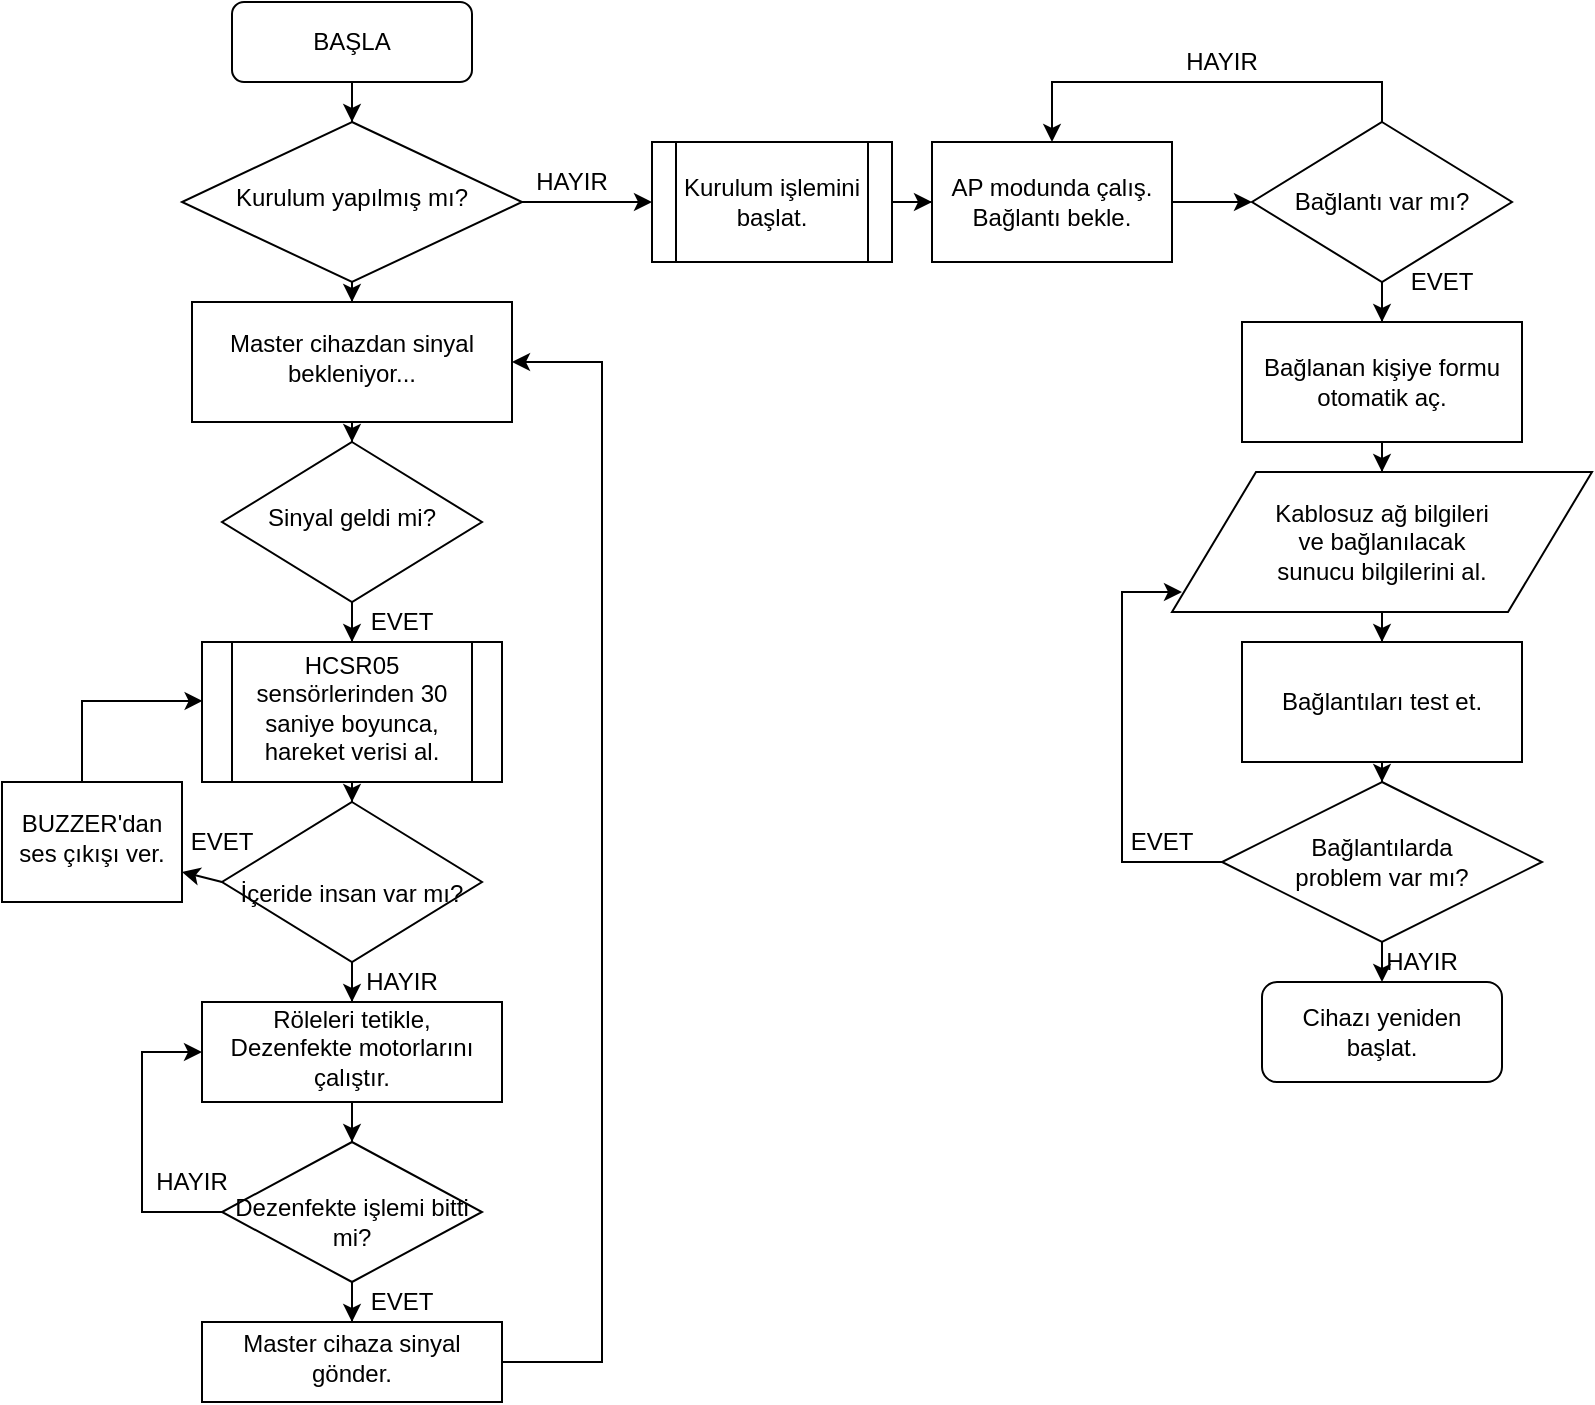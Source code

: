 <mxfile version="14.2.9" type="github">
  <diagram id="C5RBs43oDa-KdzZeNtuy" name="Page-1">
    <mxGraphModel dx="918" dy="448" grid="1" gridSize="10" guides="1" tooltips="1" connect="1" arrows="1" fold="1" page="1" pageScale="1" pageWidth="827" pageHeight="1169" math="0" shadow="0">
      <root>
        <mxCell id="WIyWlLk6GJQsqaUBKTNV-0" />
        <mxCell id="WIyWlLk6GJQsqaUBKTNV-1" parent="WIyWlLk6GJQsqaUBKTNV-0" />
        <mxCell id="k8J-BfT9J23FdX3bnyfp-30" style="edgeStyle=orthogonalEdgeStyle;rounded=0;orthogonalLoop=1;jettySize=auto;html=1;entryX=0.5;entryY=0;entryDx=0;entryDy=0;" edge="1" parent="WIyWlLk6GJQsqaUBKTNV-1" source="k8J-BfT9J23FdX3bnyfp-0" target="k8J-BfT9J23FdX3bnyfp-8">
          <mxGeometry relative="1" as="geometry" />
        </mxCell>
        <mxCell id="k8J-BfT9J23FdX3bnyfp-0" value="&lt;div&gt;BAŞLA&lt;/div&gt;" style="rounded=1;whiteSpace=wrap;html=1;" vertex="1" parent="WIyWlLk6GJQsqaUBKTNV-1">
          <mxGeometry x="245" y="50" width="120" height="40" as="geometry" />
        </mxCell>
        <mxCell id="k8J-BfT9J23FdX3bnyfp-7" style="edgeStyle=orthogonalEdgeStyle;rounded=0;orthogonalLoop=1;jettySize=auto;html=1;entryX=0;entryY=0.5;entryDx=0;entryDy=0;" edge="1" parent="WIyWlLk6GJQsqaUBKTNV-1" source="k8J-BfT9J23FdX3bnyfp-8" target="k8J-BfT9J23FdX3bnyfp-11">
          <mxGeometry relative="1" as="geometry" />
        </mxCell>
        <mxCell id="k8J-BfT9J23FdX3bnyfp-33" value="" style="edgeStyle=orthogonalEdgeStyle;rounded=0;orthogonalLoop=1;jettySize=auto;html=1;" edge="1" parent="WIyWlLk6GJQsqaUBKTNV-1" source="k8J-BfT9J23FdX3bnyfp-8" target="k8J-BfT9J23FdX3bnyfp-32">
          <mxGeometry relative="1" as="geometry" />
        </mxCell>
        <mxCell id="k8J-BfT9J23FdX3bnyfp-8" value="Kurulum yapılmış mı?" style="rhombus;whiteSpace=wrap;html=1;shadow=0;fontFamily=Helvetica;fontSize=12;align=center;strokeWidth=1;spacing=6;spacingTop=-4;" vertex="1" parent="WIyWlLk6GJQsqaUBKTNV-1">
          <mxGeometry x="220" y="110" width="170" height="80" as="geometry" />
        </mxCell>
        <mxCell id="k8J-BfT9J23FdX3bnyfp-9" value="&lt;div&gt;HAYIR&lt;/div&gt;" style="text;html=1;strokeColor=none;fillColor=none;align=center;verticalAlign=middle;whiteSpace=wrap;rounded=0;" vertex="1" parent="WIyWlLk6GJQsqaUBKTNV-1">
          <mxGeometry x="395" y="130" width="40" height="20" as="geometry" />
        </mxCell>
        <mxCell id="k8J-BfT9J23FdX3bnyfp-10" style="edgeStyle=orthogonalEdgeStyle;rounded=0;orthogonalLoop=1;jettySize=auto;html=1;" edge="1" parent="WIyWlLk6GJQsqaUBKTNV-1" source="k8J-BfT9J23FdX3bnyfp-11" target="k8J-BfT9J23FdX3bnyfp-13">
          <mxGeometry relative="1" as="geometry">
            <mxPoint x="625" y="150" as="targetPoint" />
          </mxGeometry>
        </mxCell>
        <mxCell id="k8J-BfT9J23FdX3bnyfp-11" value="Kurulum işlemini başlat." style="shape=process;whiteSpace=wrap;html=1;backgroundOutline=1;" vertex="1" parent="WIyWlLk6GJQsqaUBKTNV-1">
          <mxGeometry x="455" y="120" width="120" height="60" as="geometry" />
        </mxCell>
        <mxCell id="k8J-BfT9J23FdX3bnyfp-12" style="edgeStyle=orthogonalEdgeStyle;rounded=0;orthogonalLoop=1;jettySize=auto;html=1;" edge="1" parent="WIyWlLk6GJQsqaUBKTNV-1" source="k8J-BfT9J23FdX3bnyfp-13" target="k8J-BfT9J23FdX3bnyfp-16">
          <mxGeometry relative="1" as="geometry" />
        </mxCell>
        <mxCell id="k8J-BfT9J23FdX3bnyfp-13" value="AP modunda çalış.&lt;br&gt;&lt;div&gt;Bağlantı bekle.&lt;/div&gt;" style="rounded=0;whiteSpace=wrap;html=1;" vertex="1" parent="WIyWlLk6GJQsqaUBKTNV-1">
          <mxGeometry x="595" y="120" width="120" height="60" as="geometry" />
        </mxCell>
        <mxCell id="k8J-BfT9J23FdX3bnyfp-14" style="edgeStyle=orthogonalEdgeStyle;rounded=0;orthogonalLoop=1;jettySize=auto;html=1;entryX=0.5;entryY=0;entryDx=0;entryDy=0;" edge="1" parent="WIyWlLk6GJQsqaUBKTNV-1" source="k8J-BfT9J23FdX3bnyfp-16" target="k8J-BfT9J23FdX3bnyfp-13">
          <mxGeometry relative="1" as="geometry">
            <mxPoint x="820" y="30" as="targetPoint" />
            <Array as="points">
              <mxPoint x="820" y="90" />
              <mxPoint x="655" y="90" />
            </Array>
          </mxGeometry>
        </mxCell>
        <mxCell id="k8J-BfT9J23FdX3bnyfp-15" style="edgeStyle=orthogonalEdgeStyle;rounded=0;orthogonalLoop=1;jettySize=auto;html=1;entryX=0.5;entryY=0;entryDx=0;entryDy=0;" edge="1" parent="WIyWlLk6GJQsqaUBKTNV-1" source="k8J-BfT9J23FdX3bnyfp-16" target="k8J-BfT9J23FdX3bnyfp-19">
          <mxGeometry relative="1" as="geometry" />
        </mxCell>
        <mxCell id="k8J-BfT9J23FdX3bnyfp-16" value="Bağlantı var mı?" style="rhombus;whiteSpace=wrap;html=1;" vertex="1" parent="WIyWlLk6GJQsqaUBKTNV-1">
          <mxGeometry x="755" y="110" width="130" height="80" as="geometry" />
        </mxCell>
        <mxCell id="k8J-BfT9J23FdX3bnyfp-17" value="&lt;div&gt;HAYIR&lt;/div&gt;" style="text;html=1;strokeColor=none;fillColor=none;align=center;verticalAlign=middle;whiteSpace=wrap;rounded=0;" vertex="1" parent="WIyWlLk6GJQsqaUBKTNV-1">
          <mxGeometry x="720" y="70" width="40" height="20" as="geometry" />
        </mxCell>
        <mxCell id="k8J-BfT9J23FdX3bnyfp-18" value="" style="edgeStyle=orthogonalEdgeStyle;rounded=0;orthogonalLoop=1;jettySize=auto;html=1;" edge="1" parent="WIyWlLk6GJQsqaUBKTNV-1" source="k8J-BfT9J23FdX3bnyfp-19" target="k8J-BfT9J23FdX3bnyfp-21">
          <mxGeometry relative="1" as="geometry" />
        </mxCell>
        <mxCell id="k8J-BfT9J23FdX3bnyfp-19" value="&lt;div&gt;Bağlanan kişiye formu otomatik aç.&lt;/div&gt;" style="rounded=0;whiteSpace=wrap;html=1;" vertex="1" parent="WIyWlLk6GJQsqaUBKTNV-1">
          <mxGeometry x="750" y="210" width="140" height="60" as="geometry" />
        </mxCell>
        <mxCell id="k8J-BfT9J23FdX3bnyfp-20" value="" style="edgeStyle=orthogonalEdgeStyle;rounded=0;orthogonalLoop=1;jettySize=auto;html=1;" edge="1" parent="WIyWlLk6GJQsqaUBKTNV-1" source="k8J-BfT9J23FdX3bnyfp-21" target="k8J-BfT9J23FdX3bnyfp-23">
          <mxGeometry relative="1" as="geometry" />
        </mxCell>
        <mxCell id="k8J-BfT9J23FdX3bnyfp-21" value="&lt;div&gt;Kablosuz ağ bilgileri&lt;/div&gt;&lt;div&gt;ve bağlanılacak&lt;/div&gt;&lt;div&gt;sunucu bilgilerini al.&lt;/div&gt;" style="shape=parallelogram;whiteSpace=wrap;html=1;boundedLbl=1;rounded=0;" vertex="1" parent="WIyWlLk6GJQsqaUBKTNV-1">
          <mxGeometry x="715" y="285" width="210" height="70" as="geometry" />
        </mxCell>
        <mxCell id="k8J-BfT9J23FdX3bnyfp-22" value="" style="edgeStyle=orthogonalEdgeStyle;rounded=0;orthogonalLoop=1;jettySize=auto;html=1;" edge="1" parent="WIyWlLk6GJQsqaUBKTNV-1" source="k8J-BfT9J23FdX3bnyfp-23" target="k8J-BfT9J23FdX3bnyfp-26">
          <mxGeometry relative="1" as="geometry" />
        </mxCell>
        <mxCell id="k8J-BfT9J23FdX3bnyfp-23" value="Bağlantıları test et." style="whiteSpace=wrap;html=1;rounded=0;" vertex="1" parent="WIyWlLk6GJQsqaUBKTNV-1">
          <mxGeometry x="750" y="370" width="140" height="60" as="geometry" />
        </mxCell>
        <mxCell id="k8J-BfT9J23FdX3bnyfp-24" style="edgeStyle=orthogonalEdgeStyle;rounded=0;orthogonalLoop=1;jettySize=auto;html=1;" edge="1" parent="WIyWlLk6GJQsqaUBKTNV-1" source="k8J-BfT9J23FdX3bnyfp-26">
          <mxGeometry relative="1" as="geometry">
            <mxPoint x="720" y="345" as="targetPoint" />
            <Array as="points">
              <mxPoint x="690" y="480" />
              <mxPoint x="690" y="345" />
            </Array>
          </mxGeometry>
        </mxCell>
        <mxCell id="k8J-BfT9J23FdX3bnyfp-25" style="edgeStyle=orthogonalEdgeStyle;rounded=0;orthogonalLoop=1;jettySize=auto;html=1;entryX=0.5;entryY=0;entryDx=0;entryDy=0;" edge="1" parent="WIyWlLk6GJQsqaUBKTNV-1" source="k8J-BfT9J23FdX3bnyfp-26">
          <mxGeometry relative="1" as="geometry">
            <mxPoint x="820" y="540.0" as="targetPoint" />
          </mxGeometry>
        </mxCell>
        <mxCell id="k8J-BfT9J23FdX3bnyfp-26" value="&lt;div&gt;Bağlantılarda&lt;/div&gt;&lt;div&gt;problem var mı?&lt;/div&gt;" style="rhombus;whiteSpace=wrap;html=1;rounded=0;" vertex="1" parent="WIyWlLk6GJQsqaUBKTNV-1">
          <mxGeometry x="740" y="440" width="160" height="80" as="geometry" />
        </mxCell>
        <mxCell id="k8J-BfT9J23FdX3bnyfp-27" value="EVET" style="text;html=1;strokeColor=none;fillColor=none;align=center;verticalAlign=middle;whiteSpace=wrap;rounded=0;" vertex="1" parent="WIyWlLk6GJQsqaUBKTNV-1">
          <mxGeometry x="690" y="460" width="40" height="20" as="geometry" />
        </mxCell>
        <mxCell id="k8J-BfT9J23FdX3bnyfp-28" value="&lt;div&gt;EVET&lt;/div&gt;" style="text;html=1;strokeColor=none;fillColor=none;align=center;verticalAlign=middle;whiteSpace=wrap;rounded=0;" vertex="1" parent="WIyWlLk6GJQsqaUBKTNV-1">
          <mxGeometry x="830" y="180" width="40" height="20" as="geometry" />
        </mxCell>
        <mxCell id="k8J-BfT9J23FdX3bnyfp-29" value="&lt;div&gt;HAYIR&lt;/div&gt;" style="text;html=1;strokeColor=none;fillColor=none;align=center;verticalAlign=middle;whiteSpace=wrap;rounded=0;" vertex="1" parent="WIyWlLk6GJQsqaUBKTNV-1">
          <mxGeometry x="820" y="520" width="40" height="20" as="geometry" />
        </mxCell>
        <mxCell id="k8J-BfT9J23FdX3bnyfp-31" value="&lt;div&gt;Cihazı yeniden başlat.&lt;/div&gt;" style="rounded=1;whiteSpace=wrap;html=1;" vertex="1" parent="WIyWlLk6GJQsqaUBKTNV-1">
          <mxGeometry x="760" y="540" width="120" height="50" as="geometry" />
        </mxCell>
        <mxCell id="k8J-BfT9J23FdX3bnyfp-37" value="" style="edgeStyle=orthogonalEdgeStyle;rounded=0;orthogonalLoop=1;jettySize=auto;html=1;" edge="1" parent="WIyWlLk6GJQsqaUBKTNV-1" source="k8J-BfT9J23FdX3bnyfp-32" target="k8J-BfT9J23FdX3bnyfp-36">
          <mxGeometry relative="1" as="geometry" />
        </mxCell>
        <mxCell id="k8J-BfT9J23FdX3bnyfp-32" value="&lt;div&gt;Master cihazdan sinyal bekleniyor...&lt;/div&gt;" style="whiteSpace=wrap;html=1;shadow=0;strokeWidth=1;spacing=6;spacingTop=-4;" vertex="1" parent="WIyWlLk6GJQsqaUBKTNV-1">
          <mxGeometry x="225" y="200" width="160" height="60" as="geometry" />
        </mxCell>
        <mxCell id="k8J-BfT9J23FdX3bnyfp-42" value="" style="edgeStyle=orthogonalEdgeStyle;rounded=0;orthogonalLoop=1;jettySize=auto;html=1;" edge="1" parent="WIyWlLk6GJQsqaUBKTNV-1" source="k8J-BfT9J23FdX3bnyfp-36" target="k8J-BfT9J23FdX3bnyfp-41">
          <mxGeometry relative="1" as="geometry" />
        </mxCell>
        <mxCell id="k8J-BfT9J23FdX3bnyfp-36" value="&lt;div&gt;Sinyal geldi mi?&lt;/div&gt;" style="rhombus;whiteSpace=wrap;html=1;shadow=0;strokeWidth=1;spacing=6;spacingTop=-4;" vertex="1" parent="WIyWlLk6GJQsqaUBKTNV-1">
          <mxGeometry x="240" y="270" width="130" height="80" as="geometry" />
        </mxCell>
        <mxCell id="k8J-BfT9J23FdX3bnyfp-44" value="" style="edgeStyle=orthogonalEdgeStyle;rounded=0;orthogonalLoop=1;jettySize=auto;html=1;" edge="1" parent="WIyWlLk6GJQsqaUBKTNV-1" source="k8J-BfT9J23FdX3bnyfp-41" target="k8J-BfT9J23FdX3bnyfp-43">
          <mxGeometry relative="1" as="geometry" />
        </mxCell>
        <mxCell id="k8J-BfT9J23FdX3bnyfp-41" value="HCSR05 sensörlerinden 30 saniye boyunca, hareket verisi al." style="shape=process;whiteSpace=wrap;html=1;backgroundOutline=1;shadow=0;strokeWidth=1;spacing=6;spacingTop=-4;" vertex="1" parent="WIyWlLk6GJQsqaUBKTNV-1">
          <mxGeometry x="230" y="370" width="150" height="70" as="geometry" />
        </mxCell>
        <mxCell id="k8J-BfT9J23FdX3bnyfp-58" value="" style="edgeStyle=orthogonalEdgeStyle;rounded=0;orthogonalLoop=1;jettySize=auto;html=1;" edge="1" parent="WIyWlLk6GJQsqaUBKTNV-1" source="k8J-BfT9J23FdX3bnyfp-43" target="k8J-BfT9J23FdX3bnyfp-57">
          <mxGeometry relative="1" as="geometry" />
        </mxCell>
        <mxCell id="k8J-BfT9J23FdX3bnyfp-43" value="&lt;div&gt;&lt;br&gt;&lt;/div&gt;&lt;div&gt;İçeride insan var mı?&lt;/div&gt;" style="rhombus;whiteSpace=wrap;html=1;shadow=0;strokeWidth=1;spacing=6;spacingTop=-4;" vertex="1" parent="WIyWlLk6GJQsqaUBKTNV-1">
          <mxGeometry x="240" y="450" width="130" height="80" as="geometry" />
        </mxCell>
        <mxCell id="k8J-BfT9J23FdX3bnyfp-47" value="EVET" style="text;html=1;strokeColor=none;fillColor=none;align=center;verticalAlign=middle;whiteSpace=wrap;rounded=0;" vertex="1" parent="WIyWlLk6GJQsqaUBKTNV-1">
          <mxGeometry x="220" y="460" width="40" height="20" as="geometry" />
        </mxCell>
        <mxCell id="k8J-BfT9J23FdX3bnyfp-48" value="EVET" style="text;html=1;strokeColor=none;fillColor=none;align=center;verticalAlign=middle;whiteSpace=wrap;rounded=0;" vertex="1" parent="WIyWlLk6GJQsqaUBKTNV-1">
          <mxGeometry x="310" y="350" width="40" height="20" as="geometry" />
        </mxCell>
        <mxCell id="k8J-BfT9J23FdX3bnyfp-53" style="edgeStyle=orthogonalEdgeStyle;rounded=0;orthogonalLoop=1;jettySize=auto;html=1;entryX=0.002;entryY=0.421;entryDx=0;entryDy=0;entryPerimeter=0;" edge="1" parent="WIyWlLk6GJQsqaUBKTNV-1" source="k8J-BfT9J23FdX3bnyfp-51" target="k8J-BfT9J23FdX3bnyfp-41">
          <mxGeometry relative="1" as="geometry">
            <Array as="points">
              <mxPoint x="170" y="400" />
            </Array>
          </mxGeometry>
        </mxCell>
        <mxCell id="k8J-BfT9J23FdX3bnyfp-51" value="BUZZER&#39;dan ses çıkışı ver." style="whiteSpace=wrap;html=1;shadow=0;strokeWidth=1;spacing=6;spacingTop=-4;" vertex="1" parent="WIyWlLk6GJQsqaUBKTNV-1">
          <mxGeometry x="130" y="440" width="90" height="60" as="geometry" />
        </mxCell>
        <mxCell id="k8J-BfT9J23FdX3bnyfp-56" value="" style="endArrow=classic;html=1;entryX=1;entryY=0.75;entryDx=0;entryDy=0;exitX=0;exitY=0.5;exitDx=0;exitDy=0;" edge="1" parent="WIyWlLk6GJQsqaUBKTNV-1" source="k8J-BfT9J23FdX3bnyfp-43" target="k8J-BfT9J23FdX3bnyfp-51">
          <mxGeometry width="50" height="50" relative="1" as="geometry">
            <mxPoint x="390" y="540" as="sourcePoint" />
            <mxPoint x="440" y="490" as="targetPoint" />
          </mxGeometry>
        </mxCell>
        <mxCell id="k8J-BfT9J23FdX3bnyfp-61" value="" style="edgeStyle=orthogonalEdgeStyle;rounded=0;orthogonalLoop=1;jettySize=auto;html=1;" edge="1" parent="WIyWlLk6GJQsqaUBKTNV-1" source="k8J-BfT9J23FdX3bnyfp-57" target="k8J-BfT9J23FdX3bnyfp-60">
          <mxGeometry relative="1" as="geometry" />
        </mxCell>
        <mxCell id="k8J-BfT9J23FdX3bnyfp-57" value="&lt;div&gt;Röleleri tetikle,&lt;/div&gt;&lt;div&gt;Dezenfekte motorlarını çalıştır.&lt;br&gt;&lt;/div&gt;" style="whiteSpace=wrap;html=1;shadow=0;strokeWidth=1;spacing=6;spacingTop=-4;" vertex="1" parent="WIyWlLk6GJQsqaUBKTNV-1">
          <mxGeometry x="230" y="550" width="150" height="50" as="geometry" />
        </mxCell>
        <mxCell id="k8J-BfT9J23FdX3bnyfp-59" value="&lt;div&gt;HAYIR&lt;/div&gt;" style="text;html=1;strokeColor=none;fillColor=none;align=center;verticalAlign=middle;whiteSpace=wrap;rounded=0;" vertex="1" parent="WIyWlLk6GJQsqaUBKTNV-1">
          <mxGeometry x="310" y="530" width="40" height="20" as="geometry" />
        </mxCell>
        <mxCell id="k8J-BfT9J23FdX3bnyfp-62" style="edgeStyle=orthogonalEdgeStyle;rounded=0;orthogonalLoop=1;jettySize=auto;html=1;" edge="1" parent="WIyWlLk6GJQsqaUBKTNV-1" source="k8J-BfT9J23FdX3bnyfp-60">
          <mxGeometry relative="1" as="geometry">
            <mxPoint x="230" y="575" as="targetPoint" />
            <Array as="points">
              <mxPoint x="305" y="655" />
              <mxPoint x="200" y="655" />
              <mxPoint x="200" y="575" />
            </Array>
          </mxGeometry>
        </mxCell>
        <mxCell id="k8J-BfT9J23FdX3bnyfp-65" value="" style="edgeStyle=orthogonalEdgeStyle;rounded=0;orthogonalLoop=1;jettySize=auto;html=1;" edge="1" parent="WIyWlLk6GJQsqaUBKTNV-1" source="k8J-BfT9J23FdX3bnyfp-60" target="k8J-BfT9J23FdX3bnyfp-64">
          <mxGeometry relative="1" as="geometry" />
        </mxCell>
        <mxCell id="k8J-BfT9J23FdX3bnyfp-60" value="&lt;div&gt;&lt;br&gt;&lt;/div&gt;&lt;div&gt;Dezenfekte işlemi bitti mi?&lt;/div&gt;" style="rhombus;whiteSpace=wrap;html=1;shadow=0;strokeWidth=1;spacing=6;spacingTop=-4;" vertex="1" parent="WIyWlLk6GJQsqaUBKTNV-1">
          <mxGeometry x="240" y="620" width="130" height="70" as="geometry" />
        </mxCell>
        <mxCell id="k8J-BfT9J23FdX3bnyfp-63" value="&lt;div&gt;HAYIR&lt;/div&gt;" style="text;html=1;strokeColor=none;fillColor=none;align=center;verticalAlign=middle;whiteSpace=wrap;rounded=0;" vertex="1" parent="WIyWlLk6GJQsqaUBKTNV-1">
          <mxGeometry x="205" y="630" width="40" height="20" as="geometry" />
        </mxCell>
        <mxCell id="k8J-BfT9J23FdX3bnyfp-67" style="edgeStyle=orthogonalEdgeStyle;rounded=0;orthogonalLoop=1;jettySize=auto;html=1;" edge="1" parent="WIyWlLk6GJQsqaUBKTNV-1" source="k8J-BfT9J23FdX3bnyfp-64" target="k8J-BfT9J23FdX3bnyfp-32">
          <mxGeometry relative="1" as="geometry">
            <Array as="points">
              <mxPoint x="430" y="730" />
              <mxPoint x="430" y="230" />
            </Array>
          </mxGeometry>
        </mxCell>
        <mxCell id="k8J-BfT9J23FdX3bnyfp-64" value="Master cihaza sinyal gönder." style="whiteSpace=wrap;html=1;shadow=0;strokeWidth=1;spacing=6;spacingTop=-4;" vertex="1" parent="WIyWlLk6GJQsqaUBKTNV-1">
          <mxGeometry x="230" y="710" width="150" height="40" as="geometry" />
        </mxCell>
        <mxCell id="k8J-BfT9J23FdX3bnyfp-66" value="EVET" style="text;html=1;strokeColor=none;fillColor=none;align=center;verticalAlign=middle;whiteSpace=wrap;rounded=0;" vertex="1" parent="WIyWlLk6GJQsqaUBKTNV-1">
          <mxGeometry x="310" y="690" width="40" height="20" as="geometry" />
        </mxCell>
      </root>
    </mxGraphModel>
  </diagram>
</mxfile>
